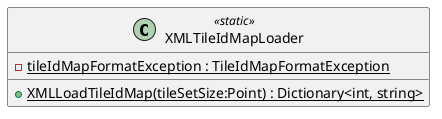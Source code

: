 @startuml
class XMLTileIdMapLoader <<static>> {
    - {static} tileIdMapFormatException : TileIdMapFormatException
    + {static} XMLLoadTileIdMap(tileSetSize:Point) : Dictionary<int, string>
}
@enduml
